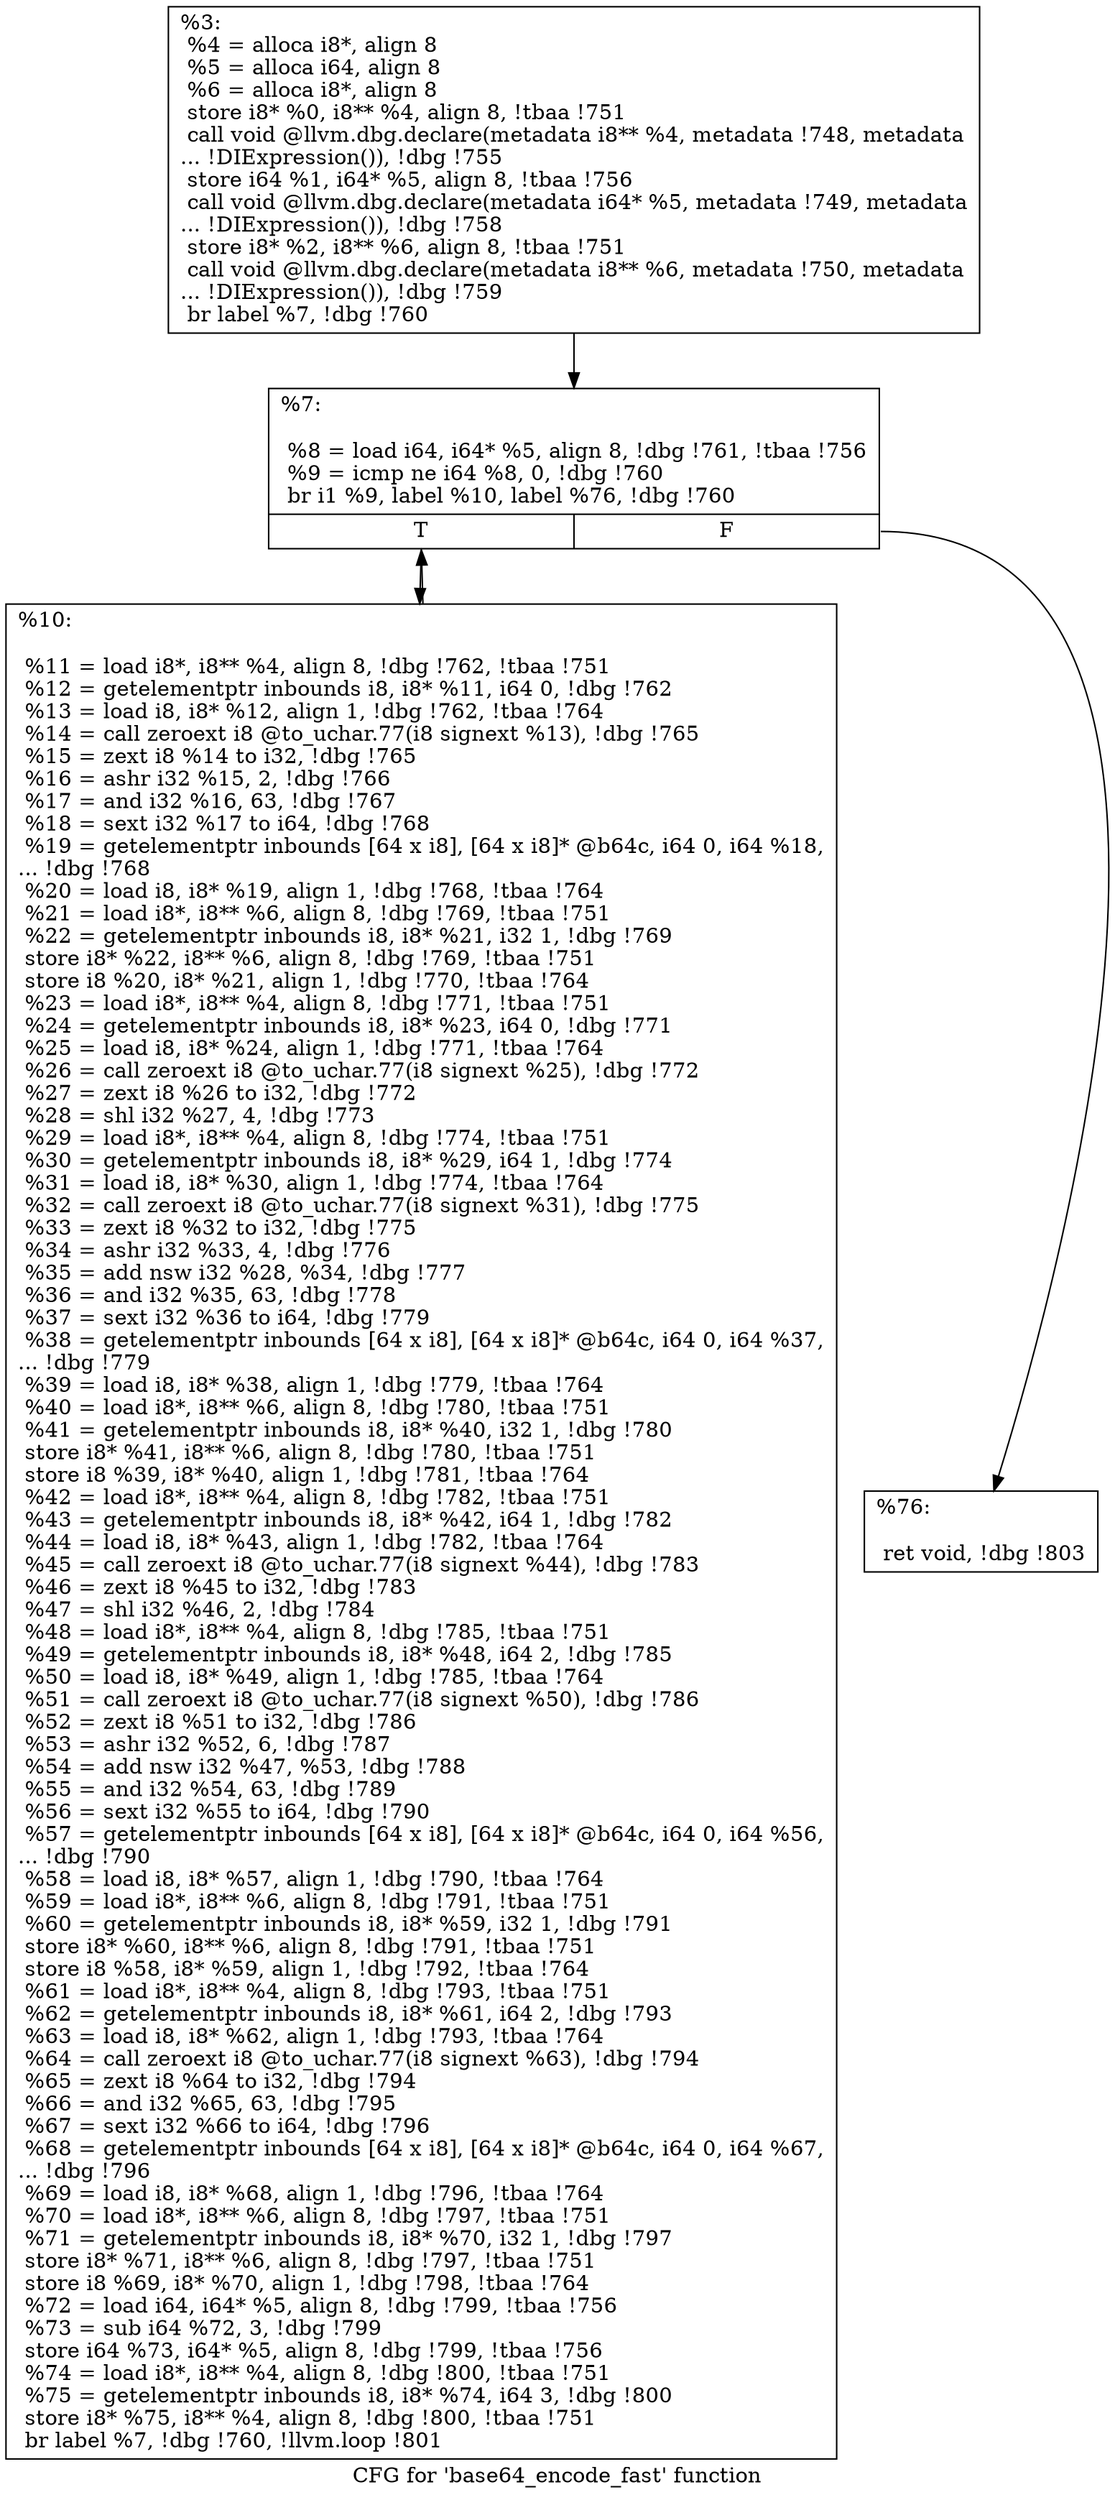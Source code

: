 digraph "CFG for 'base64_encode_fast' function" {
	label="CFG for 'base64_encode_fast' function";

	Node0xe148a0 [shape=record,label="{%3:\l  %4 = alloca i8*, align 8\l  %5 = alloca i64, align 8\l  %6 = alloca i8*, align 8\l  store i8* %0, i8** %4, align 8, !tbaa !751\l  call void @llvm.dbg.declare(metadata i8** %4, metadata !748, metadata\l... !DIExpression()), !dbg !755\l  store i64 %1, i64* %5, align 8, !tbaa !756\l  call void @llvm.dbg.declare(metadata i64* %5, metadata !749, metadata\l... !DIExpression()), !dbg !758\l  store i8* %2, i8** %6, align 8, !tbaa !751\l  call void @llvm.dbg.declare(metadata i8** %6, metadata !750, metadata\l... !DIExpression()), !dbg !759\l  br label %7, !dbg !760\l}"];
	Node0xe148a0 -> Node0xe149a0;
	Node0xe149a0 [shape=record,label="{%7:\l\l  %8 = load i64, i64* %5, align 8, !dbg !761, !tbaa !756\l  %9 = icmp ne i64 %8, 0, !dbg !760\l  br i1 %9, label %10, label %76, !dbg !760\l|{<s0>T|<s1>F}}"];
	Node0xe149a0:s0 -> Node0xe149f0;
	Node0xe149a0:s1 -> Node0xe14a40;
	Node0xe149f0 [shape=record,label="{%10:\l\l  %11 = load i8*, i8** %4, align 8, !dbg !762, !tbaa !751\l  %12 = getelementptr inbounds i8, i8* %11, i64 0, !dbg !762\l  %13 = load i8, i8* %12, align 1, !dbg !762, !tbaa !764\l  %14 = call zeroext i8 @to_uchar.77(i8 signext %13), !dbg !765\l  %15 = zext i8 %14 to i32, !dbg !765\l  %16 = ashr i32 %15, 2, !dbg !766\l  %17 = and i32 %16, 63, !dbg !767\l  %18 = sext i32 %17 to i64, !dbg !768\l  %19 = getelementptr inbounds [64 x i8], [64 x i8]* @b64c, i64 0, i64 %18,\l... !dbg !768\l  %20 = load i8, i8* %19, align 1, !dbg !768, !tbaa !764\l  %21 = load i8*, i8** %6, align 8, !dbg !769, !tbaa !751\l  %22 = getelementptr inbounds i8, i8* %21, i32 1, !dbg !769\l  store i8* %22, i8** %6, align 8, !dbg !769, !tbaa !751\l  store i8 %20, i8* %21, align 1, !dbg !770, !tbaa !764\l  %23 = load i8*, i8** %4, align 8, !dbg !771, !tbaa !751\l  %24 = getelementptr inbounds i8, i8* %23, i64 0, !dbg !771\l  %25 = load i8, i8* %24, align 1, !dbg !771, !tbaa !764\l  %26 = call zeroext i8 @to_uchar.77(i8 signext %25), !dbg !772\l  %27 = zext i8 %26 to i32, !dbg !772\l  %28 = shl i32 %27, 4, !dbg !773\l  %29 = load i8*, i8** %4, align 8, !dbg !774, !tbaa !751\l  %30 = getelementptr inbounds i8, i8* %29, i64 1, !dbg !774\l  %31 = load i8, i8* %30, align 1, !dbg !774, !tbaa !764\l  %32 = call zeroext i8 @to_uchar.77(i8 signext %31), !dbg !775\l  %33 = zext i8 %32 to i32, !dbg !775\l  %34 = ashr i32 %33, 4, !dbg !776\l  %35 = add nsw i32 %28, %34, !dbg !777\l  %36 = and i32 %35, 63, !dbg !778\l  %37 = sext i32 %36 to i64, !dbg !779\l  %38 = getelementptr inbounds [64 x i8], [64 x i8]* @b64c, i64 0, i64 %37,\l... !dbg !779\l  %39 = load i8, i8* %38, align 1, !dbg !779, !tbaa !764\l  %40 = load i8*, i8** %6, align 8, !dbg !780, !tbaa !751\l  %41 = getelementptr inbounds i8, i8* %40, i32 1, !dbg !780\l  store i8* %41, i8** %6, align 8, !dbg !780, !tbaa !751\l  store i8 %39, i8* %40, align 1, !dbg !781, !tbaa !764\l  %42 = load i8*, i8** %4, align 8, !dbg !782, !tbaa !751\l  %43 = getelementptr inbounds i8, i8* %42, i64 1, !dbg !782\l  %44 = load i8, i8* %43, align 1, !dbg !782, !tbaa !764\l  %45 = call zeroext i8 @to_uchar.77(i8 signext %44), !dbg !783\l  %46 = zext i8 %45 to i32, !dbg !783\l  %47 = shl i32 %46, 2, !dbg !784\l  %48 = load i8*, i8** %4, align 8, !dbg !785, !tbaa !751\l  %49 = getelementptr inbounds i8, i8* %48, i64 2, !dbg !785\l  %50 = load i8, i8* %49, align 1, !dbg !785, !tbaa !764\l  %51 = call zeroext i8 @to_uchar.77(i8 signext %50), !dbg !786\l  %52 = zext i8 %51 to i32, !dbg !786\l  %53 = ashr i32 %52, 6, !dbg !787\l  %54 = add nsw i32 %47, %53, !dbg !788\l  %55 = and i32 %54, 63, !dbg !789\l  %56 = sext i32 %55 to i64, !dbg !790\l  %57 = getelementptr inbounds [64 x i8], [64 x i8]* @b64c, i64 0, i64 %56,\l... !dbg !790\l  %58 = load i8, i8* %57, align 1, !dbg !790, !tbaa !764\l  %59 = load i8*, i8** %6, align 8, !dbg !791, !tbaa !751\l  %60 = getelementptr inbounds i8, i8* %59, i32 1, !dbg !791\l  store i8* %60, i8** %6, align 8, !dbg !791, !tbaa !751\l  store i8 %58, i8* %59, align 1, !dbg !792, !tbaa !764\l  %61 = load i8*, i8** %4, align 8, !dbg !793, !tbaa !751\l  %62 = getelementptr inbounds i8, i8* %61, i64 2, !dbg !793\l  %63 = load i8, i8* %62, align 1, !dbg !793, !tbaa !764\l  %64 = call zeroext i8 @to_uchar.77(i8 signext %63), !dbg !794\l  %65 = zext i8 %64 to i32, !dbg !794\l  %66 = and i32 %65, 63, !dbg !795\l  %67 = sext i32 %66 to i64, !dbg !796\l  %68 = getelementptr inbounds [64 x i8], [64 x i8]* @b64c, i64 0, i64 %67,\l... !dbg !796\l  %69 = load i8, i8* %68, align 1, !dbg !796, !tbaa !764\l  %70 = load i8*, i8** %6, align 8, !dbg !797, !tbaa !751\l  %71 = getelementptr inbounds i8, i8* %70, i32 1, !dbg !797\l  store i8* %71, i8** %6, align 8, !dbg !797, !tbaa !751\l  store i8 %69, i8* %70, align 1, !dbg !798, !tbaa !764\l  %72 = load i64, i64* %5, align 8, !dbg !799, !tbaa !756\l  %73 = sub i64 %72, 3, !dbg !799\l  store i64 %73, i64* %5, align 8, !dbg !799, !tbaa !756\l  %74 = load i8*, i8** %4, align 8, !dbg !800, !tbaa !751\l  %75 = getelementptr inbounds i8, i8* %74, i64 3, !dbg !800\l  store i8* %75, i8** %4, align 8, !dbg !800, !tbaa !751\l  br label %7, !dbg !760, !llvm.loop !801\l}"];
	Node0xe149f0 -> Node0xe149a0;
	Node0xe14a40 [shape=record,label="{%76:\l\l  ret void, !dbg !803\l}"];
}
